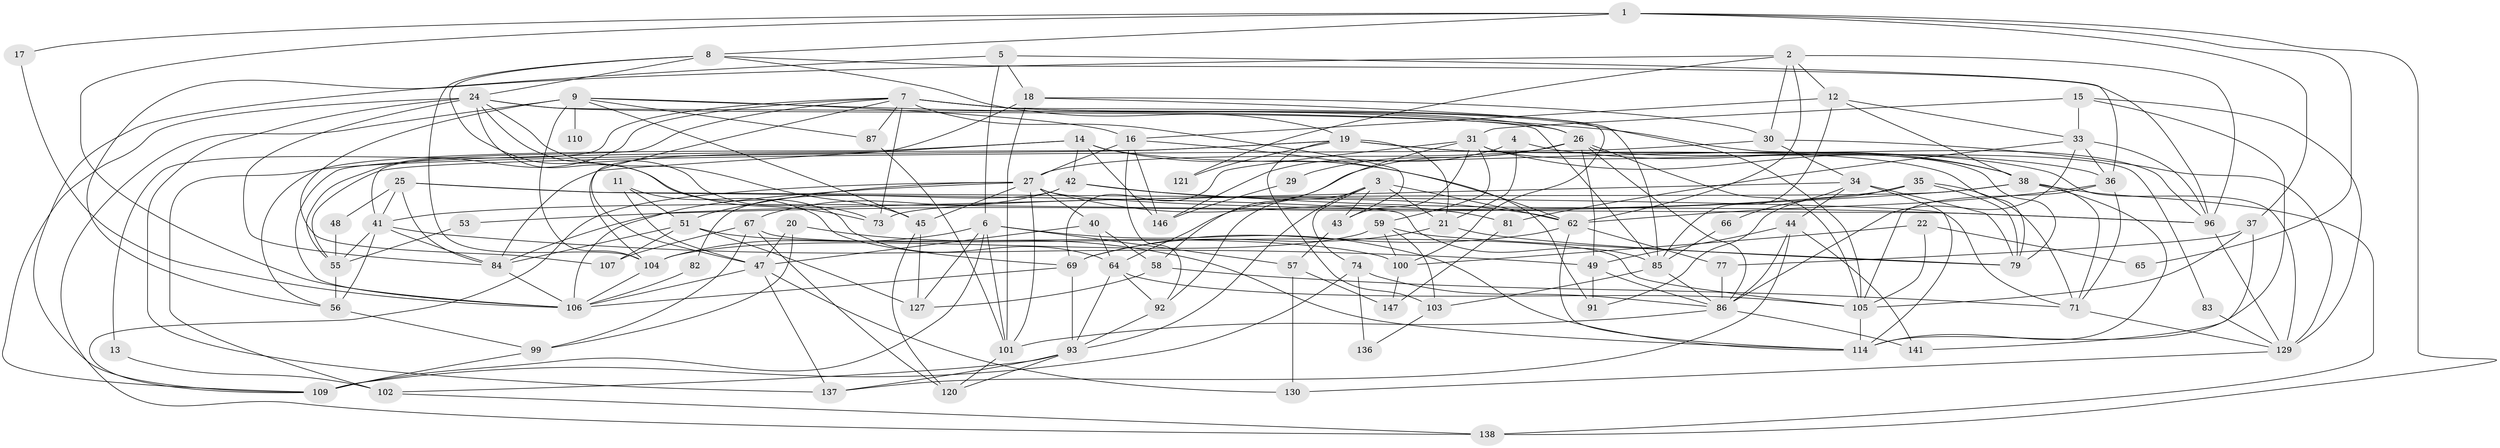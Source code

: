 // Generated by graph-tools (version 1.1) at 2025/24/03/03/25 07:24:03]
// undirected, 95 vertices, 237 edges
graph export_dot {
graph [start="1"]
  node [color=gray90,style=filled];
  1 [super="+108"];
  2 [super="+28"];
  3 [super="+50"];
  4 [super="+54"];
  5;
  6 [super="+23"];
  7 [super="+39"];
  8 [super="+10"];
  9 [super="+32"];
  11;
  12;
  13;
  14 [super="+124"];
  15;
  16 [super="+52"];
  17;
  18 [super="+111"];
  19 [super="+97"];
  20 [super="+145"];
  21;
  22;
  24 [super="+75"];
  25 [super="+60"];
  26 [super="+61"];
  27 [super="+88"];
  29;
  30 [super="+125"];
  31 [super="+133"];
  33 [super="+46"];
  34 [super="+144"];
  35;
  36 [super="+76"];
  37;
  38 [super="+118"];
  40;
  41 [super="+80"];
  42 [super="+115"];
  43 [super="+68"];
  44 [super="+113"];
  45 [super="+89"];
  47 [super="+134"];
  48;
  49 [super="+78"];
  51 [super="+70"];
  53;
  55 [super="+90"];
  56 [super="+112"];
  57;
  58;
  59 [super="+72"];
  62 [super="+63"];
  64 [super="+148"];
  65;
  66;
  67 [super="+94"];
  69 [super="+132"];
  71 [super="+95"];
  73;
  74 [super="+123"];
  77;
  79 [super="+140"];
  81;
  82;
  83;
  84 [super="+98"];
  85 [super="+143"];
  86 [super="+116"];
  87 [super="+131"];
  91;
  92;
  93 [super="+122"];
  96 [super="+128"];
  99;
  100;
  101;
  102;
  103;
  104 [super="+139"];
  105 [super="+119"];
  106 [super="+126"];
  107;
  109 [super="+117"];
  110;
  114 [super="+135"];
  120;
  121;
  127;
  129 [super="+142"];
  130;
  136;
  137;
  138;
  141;
  146;
  147;
  1 -- 106;
  1 -- 17;
  1 -- 65;
  1 -- 8;
  1 -- 138;
  1 -- 37;
  2 -- 121;
  2 -- 96;
  2 -- 12;
  2 -- 62;
  2 -- 30;
  2 -- 56;
  3 -- 21;
  3 -- 92;
  3 -- 62;
  3 -- 43;
  3 -- 74;
  3 -- 93;
  4 -- 38;
  4 -- 146;
  4 -- 21;
  5 -- 6;
  5 -- 18;
  5 -- 36;
  5 -- 109;
  6 -- 57 [weight=2];
  6 -- 109;
  6 -- 114;
  6 -- 101;
  6 -- 104;
  6 -- 127;
  7 -- 100 [weight=2];
  7 -- 43;
  7 -- 47;
  7 -- 73;
  7 -- 13;
  7 -- 26;
  7 -- 105;
  7 -- 55;
  7 -- 87;
  7 -- 41;
  8 -- 73;
  8 -- 24;
  8 -- 19;
  8 -- 96;
  8 -- 104;
  9 -- 104;
  9 -- 87;
  9 -- 110 [weight=2];
  9 -- 16;
  9 -- 96;
  9 -- 138;
  9 -- 107;
  9 -- 45;
  11 -- 51;
  11 -- 47;
  11 -- 69;
  12 -- 33;
  12 -- 85;
  12 -- 38;
  12 -- 16;
  13 -- 102;
  14 -- 42;
  14 -- 146;
  14 -- 129;
  14 -- 62;
  14 -- 84;
  14 -- 56;
  15 -- 33;
  15 -- 114;
  15 -- 129;
  15 -- 31;
  16 -- 91;
  16 -- 146;
  16 -- 27;
  16 -- 92;
  17 -- 106;
  18 -- 85;
  18 -- 104;
  18 -- 101;
  18 -- 30;
  19 -- 21;
  19 -- 102;
  19 -- 121 [weight=2];
  19 -- 36;
  19 -- 103;
  19 -- 79;
  19 -- 106;
  20 -- 99;
  20 -- 114;
  20 -- 47;
  21 -- 79;
  21 -- 69;
  22 -- 100;
  22 -- 65;
  22 -- 105;
  24 -- 109;
  24 -- 73;
  24 -- 64;
  24 -- 137;
  24 -- 84;
  24 -- 26;
  24 -- 45;
  24 -- 85;
  25 -- 84;
  25 -- 48;
  25 -- 85;
  25 -- 71;
  25 -- 41;
  26 -- 64;
  26 -- 29;
  26 -- 83;
  26 -- 49;
  26 -- 86;
  26 -- 105;
  26 -- 27;
  27 -- 81;
  27 -- 106;
  27 -- 96;
  27 -- 51;
  27 -- 101;
  27 -- 40;
  27 -- 45;
  27 -- 109;
  29 -- 146;
  30 -- 129;
  30 -- 34;
  30 -- 55;
  31 -- 58;
  31 -- 59;
  31 -- 43;
  31 -- 69;
  31 -- 38;
  31 -- 79;
  33 -- 96 [weight=2];
  33 -- 86;
  33 -- 36;
  33 -- 81;
  34 -- 84;
  34 -- 66;
  34 -- 79;
  34 -- 114;
  34 -- 44;
  35 -- 71;
  35 -- 91;
  35 -- 41;
  35 -- 79;
  36 -- 62;
  36 -- 105;
  36 -- 71;
  37 -- 141;
  37 -- 77;
  37 -- 105;
  38 -- 73;
  38 -- 114;
  38 -- 53;
  38 -- 71;
  38 -- 138;
  40 -- 58;
  40 -- 47;
  40 -- 64;
  41 -- 56;
  41 -- 55;
  41 -- 49;
  41 -- 84;
  42 -- 96;
  42 -- 67;
  42 -- 82;
  42 -- 62;
  43 -- 57;
  44 -- 49;
  44 -- 141;
  44 -- 137;
  44 -- 86;
  45 -- 127;
  45 -- 120;
  47 -- 137;
  47 -- 130;
  47 -- 106;
  48 -- 55;
  49 -- 91;
  49 -- 86;
  51 -- 84;
  51 -- 107;
  51 -- 100;
  51 -- 127;
  53 -- 55;
  55 -- 56;
  56 -- 99;
  57 -- 147;
  57 -- 130;
  58 -- 127;
  58 -- 71;
  59 -- 103;
  59 -- 100;
  59 -- 104;
  59 -- 79;
  62 -- 77;
  62 -- 114;
  62 -- 69;
  64 -- 105;
  64 -- 92;
  64 -- 93;
  66 -- 85;
  67 -- 107;
  67 -- 120;
  67 -- 99;
  67 -- 105;
  69 -- 106;
  69 -- 93;
  71 -- 129;
  74 -- 136;
  74 -- 109;
  74 -- 86;
  77 -- 86;
  81 -- 147;
  82 -- 106;
  83 -- 129;
  84 -- 106;
  85 -- 86;
  85 -- 103;
  86 -- 101;
  86 -- 141;
  87 -- 101;
  92 -- 93;
  93 -- 137;
  93 -- 102;
  93 -- 120;
  96 -- 129;
  99 -- 109;
  100 -- 147;
  101 -- 120;
  102 -- 138;
  103 -- 136;
  104 -- 106;
  105 -- 114;
  129 -- 130;
}
